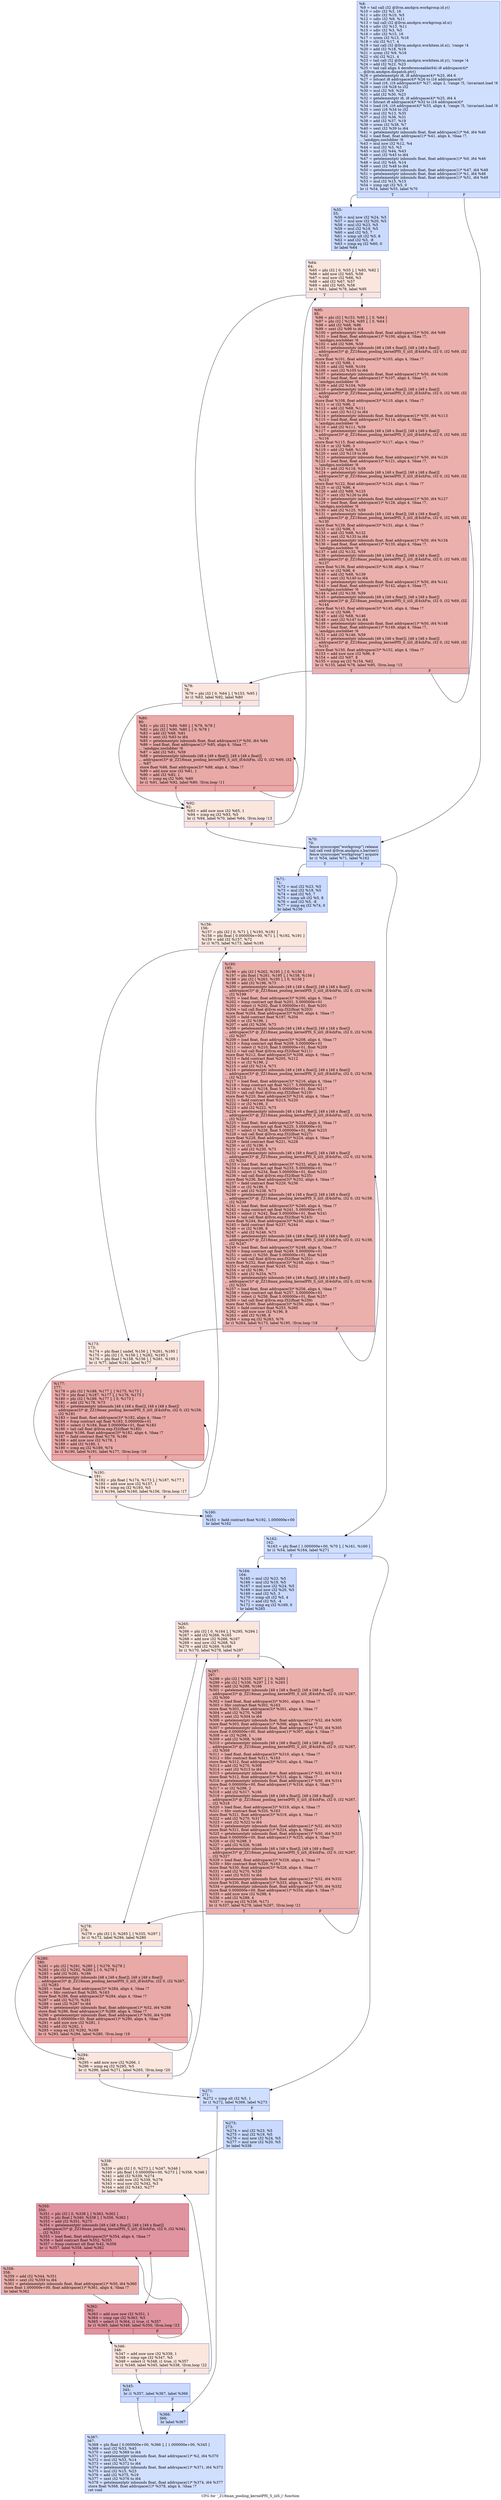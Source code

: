 digraph "CFG for '_Z18max_pooling_kernelPfS_S_iiiS_i' function" {
	label="CFG for '_Z18max_pooling_kernelPfS_S_iiiS_i' function";

	Node0x5d2f060 [shape=record,color="#3d50c3ff", style=filled, fillcolor="#96b7ff70",label="{%8:\l  %9 = tail call i32 @llvm.amdgcn.workgroup.id.y()\l  %10 = sdiv i32 %3, 16\l  %11 = sdiv i32 %10, %5\l  %12 = udiv i32 %9, %11\l  %13 = tail call i32 @llvm.amdgcn.workgroup.id.x()\l  %14 = udiv i32 %13, %11\l  %15 = sdiv i32 %3, %5\l  %16 = sdiv i32 %15, 16\l  %17 = urem i32 %13, %16\l  %18 = shl i32 %17, 4\l  %19 = tail call i32 @llvm.amdgcn.workitem.id.x(), !range !4\l  %20 = add i32 %18, %19\l  %21 = urem i32 %9, %16\l  %22 = shl i32 %21, 4\l  %23 = tail call i32 @llvm.amdgcn.workitem.id.y(), !range !4\l  %24 = add i32 %22, %23\l  %25 = tail call align 4 dereferenceable(64) i8 addrspace(4)*\l... @llvm.amdgcn.dispatch.ptr()\l  %26 = getelementptr i8, i8 addrspace(4)* %25, i64 6\l  %27 = bitcast i8 addrspace(4)* %26 to i16 addrspace(4)*\l  %28 = load i16, i16 addrspace(4)* %27, align 2, !range !5, !invariant.load !6\l  %29 = zext i16 %28 to i32\l  %30 = mul i32 %9, %29\l  %31 = add i32 %30, %23\l  %32 = getelementptr i8, i8 addrspace(4)* %25, i64 4\l  %33 = bitcast i8 addrspace(4)* %32 to i16 addrspace(4)*\l  %34 = load i16, i16 addrspace(4)* %33, align 4, !range !5, !invariant.load !6\l  %35 = zext i16 %34 to i32\l  %36 = mul i32 %13, %35\l  %37 = mul i32 %36, %31\l  %38 = add i32 %37, %19\l  %39 = urem i32 %38, %7\l  %40 = sext i32 %39 to i64\l  %41 = getelementptr inbounds float, float addrspace(1)* %6, i64 %40\l  %42 = load float, float addrspace(1)* %41, align 4, !tbaa !7,\l... !amdgpu.noclobber !6\l  %43 = mul nsw i32 %12, %4\l  %44 = mul i32 %3, %3\l  %45 = mul i32 %44, %43\l  %46 = sext i32 %45 to i64\l  %47 = getelementptr inbounds float, float addrspace(1)* %0, i64 %46\l  %48 = mul i32 %44, %14\l  %49 = sext i32 %48 to i64\l  %50 = getelementptr inbounds float, float addrspace(1)* %47, i64 %49\l  %51 = getelementptr inbounds float, float addrspace(1)* %1, i64 %46\l  %52 = getelementptr inbounds float, float addrspace(1)* %51, i64 %49\l  %53 = mul i32 %15, %15\l  %54 = icmp sgt i32 %5, 0\l  br i1 %54, label %55, label %70\l|{<s0>T|<s1>F}}"];
	Node0x5d2f060:s0 -> Node0x5d33c50;
	Node0x5d2f060:s1 -> Node0x5d33ce0;
	Node0x5d33c50 [shape=record,color="#3d50c3ff", style=filled, fillcolor="#88abfd70",label="{%55:\l55:                                               \l  %56 = mul nsw i32 %24, %5\l  %57 = mul nsw i32 %20, %5\l  %58 = mul i32 %23, %5\l  %59 = mul i32 %19, %5\l  %60 = and i32 %5, 7\l  %61 = icmp ult i32 %5, 8\l  %62 = and i32 %5, -8\l  %63 = icmp eq i32 %60, 0\l  br label %64\l}"];
	Node0x5d33c50 -> Node0x5d34330;
	Node0x5d34330 [shape=record,color="#3d50c3ff", style=filled, fillcolor="#f3c7b170",label="{%64:\l64:                                               \l  %65 = phi i32 [ 0, %55 ], [ %93, %92 ]\l  %66 = add nsw i32 %65, %56\l  %67 = mul nsw i32 %66, %3\l  %68 = add i32 %67, %57\l  %69 = add i32 %65, %58\l  br i1 %61, label %78, label %95\l|{<s0>T|<s1>F}}"];
	Node0x5d34330:s0 -> Node0x5d349b0;
	Node0x5d34330:s1 -> Node0x5d34a40;
	Node0x5d33ce0 [shape=record,color="#3d50c3ff", style=filled, fillcolor="#96b7ff70",label="{%70:\l70:                                               \l  fence syncscope(\"workgroup\") release\l  tail call void @llvm.amdgcn.s.barrier()\l  fence syncscope(\"workgroup\") acquire\l  br i1 %54, label %71, label %162\l|{<s0>T|<s1>F}}"];
	Node0x5d33ce0:s0 -> Node0x5d34e40;
	Node0x5d33ce0:s1 -> Node0x5d34ed0;
	Node0x5d34e40 [shape=record,color="#3d50c3ff", style=filled, fillcolor="#88abfd70",label="{%71:\l71:                                               \l  %72 = mul i32 %23, %5\l  %73 = mul i32 %19, %5\l  %74 = and i32 %5, 7\l  %75 = icmp ult i32 %5, 8\l  %76 = and i32 %5, -8\l  %77 = icmp eq i32 %74, 0\l  br label %156\l}"];
	Node0x5d34e40 -> Node0x5d35370;
	Node0x5d349b0 [shape=record,color="#3d50c3ff", style=filled, fillcolor="#f3c7b170",label="{%78:\l78:                                               \l  %79 = phi i32 [ 0, %64 ], [ %153, %95 ]\l  br i1 %63, label %92, label %80\l|{<s0>T|<s1>F}}"];
	Node0x5d349b0:s0 -> Node0x5d32170;
	Node0x5d349b0:s1 -> Node0x5d354e0;
	Node0x5d354e0 [shape=record,color="#b70d28ff", style=filled, fillcolor="#ca3b3770",label="{%80:\l80:                                               \l  %81 = phi i32 [ %89, %80 ], [ %79, %78 ]\l  %82 = phi i32 [ %90, %80 ], [ 0, %78 ]\l  %83 = add i32 %68, %81\l  %84 = sext i32 %83 to i64\l  %85 = getelementptr inbounds float, float addrspace(1)* %50, i64 %84\l  %86 = load float, float addrspace(1)* %85, align 4, !tbaa !7,\l... !amdgpu.noclobber !6\l  %87 = add i32 %81, %59\l  %88 = getelementptr inbounds [48 x [48 x float]], [48 x [48 x float]]\l... addrspace(3)* @_ZZ18max_pooling_kernelPfS_S_iiiS_iE4shFm, i32 0, i32 %69, i32\l... %87\l  store float %86, float addrspace(3)* %88, align 4, !tbaa !7\l  %89 = add nuw nsw i32 %81, 1\l  %90 = add i32 %82, 1\l  %91 = icmp eq i32 %90, %60\l  br i1 %91, label %92, label %80, !llvm.loop !11\l|{<s0>T|<s1>F}}"];
	Node0x5d354e0:s0 -> Node0x5d32170;
	Node0x5d354e0:s1 -> Node0x5d354e0;
	Node0x5d32170 [shape=record,color="#3d50c3ff", style=filled, fillcolor="#f3c7b170",label="{%92:\l92:                                               \l  %93 = add nuw nsw i32 %65, 1\l  %94 = icmp eq i32 %93, %5\l  br i1 %94, label %70, label %64, !llvm.loop !13\l|{<s0>T|<s1>F}}"];
	Node0x5d32170:s0 -> Node0x5d33ce0;
	Node0x5d32170:s1 -> Node0x5d34330;
	Node0x5d34a40 [shape=record,color="#3d50c3ff", style=filled, fillcolor="#d24b4070",label="{%95:\l95:                                               \l  %96 = phi i32 [ %153, %95 ], [ 0, %64 ]\l  %97 = phi i32 [ %154, %95 ], [ 0, %64 ]\l  %98 = add i32 %68, %96\l  %99 = sext i32 %98 to i64\l  %100 = getelementptr inbounds float, float addrspace(1)* %50, i64 %99\l  %101 = load float, float addrspace(1)* %100, align 4, !tbaa !7,\l... !amdgpu.noclobber !6\l  %102 = add i32 %96, %59\l  %103 = getelementptr inbounds [48 x [48 x float]], [48 x [48 x float]]\l... addrspace(3)* @_ZZ18max_pooling_kernelPfS_S_iiiS_iE4shFm, i32 0, i32 %69, i32\l... %102\l  store float %101, float addrspace(3)* %103, align 4, !tbaa !7\l  %104 = or i32 %96, 1\l  %105 = add i32 %68, %104\l  %106 = sext i32 %105 to i64\l  %107 = getelementptr inbounds float, float addrspace(1)* %50, i64 %106\l  %108 = load float, float addrspace(1)* %107, align 4, !tbaa !7,\l... !amdgpu.noclobber !6\l  %109 = add i32 %104, %59\l  %110 = getelementptr inbounds [48 x [48 x float]], [48 x [48 x float]]\l... addrspace(3)* @_ZZ18max_pooling_kernelPfS_S_iiiS_iE4shFm, i32 0, i32 %69, i32\l... %109\l  store float %108, float addrspace(3)* %110, align 4, !tbaa !7\l  %111 = or i32 %96, 2\l  %112 = add i32 %68, %111\l  %113 = sext i32 %112 to i64\l  %114 = getelementptr inbounds float, float addrspace(1)* %50, i64 %113\l  %115 = load float, float addrspace(1)* %114, align 4, !tbaa !7,\l... !amdgpu.noclobber !6\l  %116 = add i32 %111, %59\l  %117 = getelementptr inbounds [48 x [48 x float]], [48 x [48 x float]]\l... addrspace(3)* @_ZZ18max_pooling_kernelPfS_S_iiiS_iE4shFm, i32 0, i32 %69, i32\l... %116\l  store float %115, float addrspace(3)* %117, align 4, !tbaa !7\l  %118 = or i32 %96, 3\l  %119 = add i32 %68, %118\l  %120 = sext i32 %119 to i64\l  %121 = getelementptr inbounds float, float addrspace(1)* %50, i64 %120\l  %122 = load float, float addrspace(1)* %121, align 4, !tbaa !7,\l... !amdgpu.noclobber !6\l  %123 = add i32 %118, %59\l  %124 = getelementptr inbounds [48 x [48 x float]], [48 x [48 x float]]\l... addrspace(3)* @_ZZ18max_pooling_kernelPfS_S_iiiS_iE4shFm, i32 0, i32 %69, i32\l... %123\l  store float %122, float addrspace(3)* %124, align 4, !tbaa !7\l  %125 = or i32 %96, 4\l  %126 = add i32 %68, %125\l  %127 = sext i32 %126 to i64\l  %128 = getelementptr inbounds float, float addrspace(1)* %50, i64 %127\l  %129 = load float, float addrspace(1)* %128, align 4, !tbaa !7,\l... !amdgpu.noclobber !6\l  %130 = add i32 %125, %59\l  %131 = getelementptr inbounds [48 x [48 x float]], [48 x [48 x float]]\l... addrspace(3)* @_ZZ18max_pooling_kernelPfS_S_iiiS_iE4shFm, i32 0, i32 %69, i32\l... %130\l  store float %129, float addrspace(3)* %131, align 4, !tbaa !7\l  %132 = or i32 %96, 5\l  %133 = add i32 %68, %132\l  %134 = sext i32 %133 to i64\l  %135 = getelementptr inbounds float, float addrspace(1)* %50, i64 %134\l  %136 = load float, float addrspace(1)* %135, align 4, !tbaa !7,\l... !amdgpu.noclobber !6\l  %137 = add i32 %132, %59\l  %138 = getelementptr inbounds [48 x [48 x float]], [48 x [48 x float]]\l... addrspace(3)* @_ZZ18max_pooling_kernelPfS_S_iiiS_iE4shFm, i32 0, i32 %69, i32\l... %137\l  store float %136, float addrspace(3)* %138, align 4, !tbaa !7\l  %139 = or i32 %96, 6\l  %140 = add i32 %68, %139\l  %141 = sext i32 %140 to i64\l  %142 = getelementptr inbounds float, float addrspace(1)* %50, i64 %141\l  %143 = load float, float addrspace(1)* %142, align 4, !tbaa !7,\l... !amdgpu.noclobber !6\l  %144 = add i32 %139, %59\l  %145 = getelementptr inbounds [48 x [48 x float]], [48 x [48 x float]]\l... addrspace(3)* @_ZZ18max_pooling_kernelPfS_S_iiiS_iE4shFm, i32 0, i32 %69, i32\l... %144\l  store float %143, float addrspace(3)* %145, align 4, !tbaa !7\l  %146 = or i32 %96, 7\l  %147 = add i32 %68, %146\l  %148 = sext i32 %147 to i64\l  %149 = getelementptr inbounds float, float addrspace(1)* %50, i64 %148\l  %150 = load float, float addrspace(1)* %149, align 4, !tbaa !7,\l... !amdgpu.noclobber !6\l  %151 = add i32 %146, %59\l  %152 = getelementptr inbounds [48 x [48 x float]], [48 x [48 x float]]\l... addrspace(3)* @_ZZ18max_pooling_kernelPfS_S_iiiS_iE4shFm, i32 0, i32 %69, i32\l... %151\l  store float %150, float addrspace(3)* %152, align 4, !tbaa !7\l  %153 = add nuw nsw i32 %96, 8\l  %154 = add i32 %97, 8\l  %155 = icmp eq i32 %154, %62\l  br i1 %155, label %78, label %95, !llvm.loop !15\l|{<s0>T|<s1>F}}"];
	Node0x5d34a40:s0 -> Node0x5d349b0;
	Node0x5d34a40:s1 -> Node0x5d34a40;
	Node0x5d35370 [shape=record,color="#3d50c3ff", style=filled, fillcolor="#f3c7b170",label="{%156:\l156:                                              \l  %157 = phi i32 [ 0, %71 ], [ %193, %191 ]\l  %158 = phi float [ 0.000000e+00, %71 ], [ %192, %191 ]\l  %159 = add i32 %157, %72\l  br i1 %75, label %173, label %195\l|{<s0>T|<s1>F}}"];
	Node0x5d35370:s0 -> Node0x5d3a500;
	Node0x5d35370:s1 -> Node0x5d3a590;
	Node0x5d3a6d0 [shape=record,color="#3d50c3ff", style=filled, fillcolor="#88abfd70",label="{%160:\l160:                                              \l  %161 = fadd contract float %192, 1.000000e+00\l  br label %162\l}"];
	Node0x5d3a6d0 -> Node0x5d34ed0;
	Node0x5d34ed0 [shape=record,color="#3d50c3ff", style=filled, fillcolor="#96b7ff70",label="{%162:\l162:                                              \l  %163 = phi float [ 1.000000e+00, %70 ], [ %161, %160 ]\l  br i1 %54, label %164, label %271\l|{<s0>T|<s1>F}}"];
	Node0x5d34ed0:s0 -> Node0x5d3a910;
	Node0x5d34ed0:s1 -> Node0x5d3a960;
	Node0x5d3a910 [shape=record,color="#3d50c3ff", style=filled, fillcolor="#88abfd70",label="{%164:\l164:                                              \l  %165 = mul i32 %23, %5\l  %166 = mul i32 %19, %5\l  %167 = mul nsw i32 %24, %5\l  %168 = mul nsw i32 %20, %5\l  %169 = and i32 %5, 3\l  %170 = icmp ult i32 %5, 4\l  %171 = and i32 %5, -4\l  %172 = icmp eq i32 %169, 0\l  br label %265\l}"];
	Node0x5d3a910 -> Node0x5d3af20;
	Node0x5d3a500 [shape=record,color="#3d50c3ff", style=filled, fillcolor="#f3c7b170",label="{%173:\l173:                                              \l  %174 = phi float [ undef, %156 ], [ %261, %195 ]\l  %175 = phi i32 [ 0, %156 ], [ %262, %195 ]\l  %176 = phi float [ %158, %156 ], [ %261, %195 ]\l  br i1 %77, label %191, label %177\l|{<s0>T|<s1>F}}"];
	Node0x5d3a500:s0 -> Node0x5d36c80;
	Node0x5d3a500:s1 -> Node0x5d3b290;
	Node0x5d3b290 [shape=record,color="#b70d28ff", style=filled, fillcolor="#ca3b3770",label="{%177:\l177:                                              \l  %178 = phi i32 [ %188, %177 ], [ %175, %173 ]\l  %179 = phi float [ %187, %177 ], [ %176, %173 ]\l  %180 = phi i32 [ %189, %177 ], [ 0, %173 ]\l  %181 = add i32 %178, %73\l  %182 = getelementptr inbounds [48 x [48 x float]], [48 x [48 x float]]\l... addrspace(3)* @_ZZ18max_pooling_kernelPfS_S_iiiS_iE4shFm, i32 0, i32 %159,\l... i32 %181\l  %183 = load float, float addrspace(3)* %182, align 4, !tbaa !7\l  %184 = fcmp contract ogt float %183, 5.000000e+01\l  %185 = select i1 %184, float 5.000000e+01, float %183\l  %186 = tail call float @llvm.exp.f32(float %185)\l  store float %186, float addrspace(3)* %182, align 4, !tbaa !7\l  %187 = fadd contract float %179, %186\l  %188 = add nuw nsw i32 %178, 1\l  %189 = add i32 %180, 1\l  %190 = icmp eq i32 %189, %74\l  br i1 %190, label %191, label %177, !llvm.loop !16\l|{<s0>T|<s1>F}}"];
	Node0x5d3b290:s0 -> Node0x5d36c80;
	Node0x5d3b290:s1 -> Node0x5d3b290;
	Node0x5d36c80 [shape=record,color="#3d50c3ff", style=filled, fillcolor="#f3c7b170",label="{%191:\l191:                                              \l  %192 = phi float [ %174, %173 ], [ %187, %177 ]\l  %193 = add nuw nsw i32 %157, 1\l  %194 = icmp eq i32 %193, %5\l  br i1 %194, label %160, label %156, !llvm.loop !17\l|{<s0>T|<s1>F}}"];
	Node0x5d36c80:s0 -> Node0x5d3a6d0;
	Node0x5d36c80:s1 -> Node0x5d35370;
	Node0x5d3a590 [shape=record,color="#3d50c3ff", style=filled, fillcolor="#d24b4070",label="{%195:\l195:                                              \l  %196 = phi i32 [ %262, %195 ], [ 0, %156 ]\l  %197 = phi float [ %261, %195 ], [ %158, %156 ]\l  %198 = phi i32 [ %263, %195 ], [ 0, %156 ]\l  %199 = add i32 %196, %73\l  %200 = getelementptr inbounds [48 x [48 x float]], [48 x [48 x float]]\l... addrspace(3)* @_ZZ18max_pooling_kernelPfS_S_iiiS_iE4shFm, i32 0, i32 %159,\l... i32 %199\l  %201 = load float, float addrspace(3)* %200, align 4, !tbaa !7\l  %202 = fcmp contract ogt float %201, 5.000000e+01\l  %203 = select i1 %202, float 5.000000e+01, float %201\l  %204 = tail call float @llvm.exp.f32(float %203)\l  store float %204, float addrspace(3)* %200, align 4, !tbaa !7\l  %205 = fadd contract float %197, %204\l  %206 = or i32 %196, 1\l  %207 = add i32 %206, %73\l  %208 = getelementptr inbounds [48 x [48 x float]], [48 x [48 x float]]\l... addrspace(3)* @_ZZ18max_pooling_kernelPfS_S_iiiS_iE4shFm, i32 0, i32 %159,\l... i32 %207\l  %209 = load float, float addrspace(3)* %208, align 4, !tbaa !7\l  %210 = fcmp contract ogt float %209, 5.000000e+01\l  %211 = select i1 %210, float 5.000000e+01, float %209\l  %212 = tail call float @llvm.exp.f32(float %211)\l  store float %212, float addrspace(3)* %208, align 4, !tbaa !7\l  %213 = fadd contract float %205, %212\l  %214 = or i32 %196, 2\l  %215 = add i32 %214, %73\l  %216 = getelementptr inbounds [48 x [48 x float]], [48 x [48 x float]]\l... addrspace(3)* @_ZZ18max_pooling_kernelPfS_S_iiiS_iE4shFm, i32 0, i32 %159,\l... i32 %215\l  %217 = load float, float addrspace(3)* %216, align 4, !tbaa !7\l  %218 = fcmp contract ogt float %217, 5.000000e+01\l  %219 = select i1 %218, float 5.000000e+01, float %217\l  %220 = tail call float @llvm.exp.f32(float %219)\l  store float %220, float addrspace(3)* %216, align 4, !tbaa !7\l  %221 = fadd contract float %213, %220\l  %222 = or i32 %196, 3\l  %223 = add i32 %222, %73\l  %224 = getelementptr inbounds [48 x [48 x float]], [48 x [48 x float]]\l... addrspace(3)* @_ZZ18max_pooling_kernelPfS_S_iiiS_iE4shFm, i32 0, i32 %159,\l... i32 %223\l  %225 = load float, float addrspace(3)* %224, align 4, !tbaa !7\l  %226 = fcmp contract ogt float %225, 5.000000e+01\l  %227 = select i1 %226, float 5.000000e+01, float %225\l  %228 = tail call float @llvm.exp.f32(float %227)\l  store float %228, float addrspace(3)* %224, align 4, !tbaa !7\l  %229 = fadd contract float %221, %228\l  %230 = or i32 %196, 4\l  %231 = add i32 %230, %73\l  %232 = getelementptr inbounds [48 x [48 x float]], [48 x [48 x float]]\l... addrspace(3)* @_ZZ18max_pooling_kernelPfS_S_iiiS_iE4shFm, i32 0, i32 %159,\l... i32 %231\l  %233 = load float, float addrspace(3)* %232, align 4, !tbaa !7\l  %234 = fcmp contract ogt float %233, 5.000000e+01\l  %235 = select i1 %234, float 5.000000e+01, float %233\l  %236 = tail call float @llvm.exp.f32(float %235)\l  store float %236, float addrspace(3)* %232, align 4, !tbaa !7\l  %237 = fadd contract float %229, %236\l  %238 = or i32 %196, 5\l  %239 = add i32 %238, %73\l  %240 = getelementptr inbounds [48 x [48 x float]], [48 x [48 x float]]\l... addrspace(3)* @_ZZ18max_pooling_kernelPfS_S_iiiS_iE4shFm, i32 0, i32 %159,\l... i32 %239\l  %241 = load float, float addrspace(3)* %240, align 4, !tbaa !7\l  %242 = fcmp contract ogt float %241, 5.000000e+01\l  %243 = select i1 %242, float 5.000000e+01, float %241\l  %244 = tail call float @llvm.exp.f32(float %243)\l  store float %244, float addrspace(3)* %240, align 4, !tbaa !7\l  %245 = fadd contract float %237, %244\l  %246 = or i32 %196, 6\l  %247 = add i32 %246, %73\l  %248 = getelementptr inbounds [48 x [48 x float]], [48 x [48 x float]]\l... addrspace(3)* @_ZZ18max_pooling_kernelPfS_S_iiiS_iE4shFm, i32 0, i32 %159,\l... i32 %247\l  %249 = load float, float addrspace(3)* %248, align 4, !tbaa !7\l  %250 = fcmp contract ogt float %249, 5.000000e+01\l  %251 = select i1 %250, float 5.000000e+01, float %249\l  %252 = tail call float @llvm.exp.f32(float %251)\l  store float %252, float addrspace(3)* %248, align 4, !tbaa !7\l  %253 = fadd contract float %245, %252\l  %254 = or i32 %196, 7\l  %255 = add i32 %254, %73\l  %256 = getelementptr inbounds [48 x [48 x float]], [48 x [48 x float]]\l... addrspace(3)* @_ZZ18max_pooling_kernelPfS_S_iiiS_iE4shFm, i32 0, i32 %159,\l... i32 %255\l  %257 = load float, float addrspace(3)* %256, align 4, !tbaa !7\l  %258 = fcmp contract ogt float %257, 5.000000e+01\l  %259 = select i1 %258, float 5.000000e+01, float %257\l  %260 = tail call float @llvm.exp.f32(float %259)\l  store float %260, float addrspace(3)* %256, align 4, !tbaa !7\l  %261 = fadd contract float %253, %260\l  %262 = add nuw nsw i32 %196, 8\l  %263 = add i32 %198, 8\l  %264 = icmp eq i32 %263, %76\l  br i1 %264, label %173, label %195, !llvm.loop !18\l|{<s0>T|<s1>F}}"];
	Node0x5d3a590:s0 -> Node0x5d3a500;
	Node0x5d3a590:s1 -> Node0x5d3a590;
	Node0x5d3af20 [shape=record,color="#3d50c3ff", style=filled, fillcolor="#f3c7b170",label="{%265:\l265:                                              \l  %266 = phi i32 [ 0, %164 ], [ %295, %294 ]\l  %267 = add i32 %266, %165\l  %268 = add nsw i32 %266, %167\l  %269 = mul nsw i32 %268, %3\l  %270 = add i32 %269, %168\l  br i1 %170, label %278, label %297\l|{<s0>T|<s1>F}}"];
	Node0x5d3af20:s0 -> Node0x5d38700;
	Node0x5d3af20:s1 -> Node0x5d40290;
	Node0x5d3a960 [shape=record,color="#3d50c3ff", style=filled, fillcolor="#96b7ff70",label="{%271:\l271:                                              \l  %272 = icmp slt i32 %5, 1\l  br i1 %272, label %366, label %273\l|{<s0>T|<s1>F}}"];
	Node0x5d3a960:s0 -> Node0x5d40460;
	Node0x5d3a960:s1 -> Node0x5d404b0;
	Node0x5d404b0 [shape=record,color="#3d50c3ff", style=filled, fillcolor="#88abfd70",label="{%273:\l273:                                              \l  %274 = mul i32 %23, %5\l  %275 = mul i32 %19, %5\l  %276 = mul nsw i32 %24, %5\l  %277 = mul nsw i32 %20, %5\l  br label %338\l}"];
	Node0x5d404b0 -> Node0x5d40830;
	Node0x5d38700 [shape=record,color="#3d50c3ff", style=filled, fillcolor="#f3c7b170",label="{%278:\l278:                                              \l  %279 = phi i32 [ 0, %265 ], [ %335, %297 ]\l  br i1 %172, label %294, label %280\l|{<s0>T|<s1>F}}"];
	Node0x5d38700:s0 -> Node0x5d385c0;
	Node0x5d38700:s1 -> Node0x5d409a0;
	Node0x5d409a0 [shape=record,color="#b70d28ff", style=filled, fillcolor="#ca3b3770",label="{%280:\l280:                                              \l  %281 = phi i32 [ %291, %280 ], [ %279, %278 ]\l  %282 = phi i32 [ %292, %280 ], [ 0, %278 ]\l  %283 = add i32 %281, %166\l  %284 = getelementptr inbounds [48 x [48 x float]], [48 x [48 x float]]\l... addrspace(3)* @_ZZ18max_pooling_kernelPfS_S_iiiS_iE4shFm, i32 0, i32 %267,\l... i32 %283\l  %285 = load float, float addrspace(3)* %284, align 4, !tbaa !7\l  %286 = fdiv contract float %285, %163\l  store float %286, float addrspace(3)* %284, align 4, !tbaa !7\l  %287 = add i32 %270, %281\l  %288 = sext i32 %287 to i64\l  %289 = getelementptr inbounds float, float addrspace(1)* %52, i64 %288\l  store float %286, float addrspace(1)* %289, align 4, !tbaa !7\l  %290 = getelementptr inbounds float, float addrspace(1)* %50, i64 %288\l  store float 0.000000e+00, float addrspace(1)* %290, align 4, !tbaa !7\l  %291 = add nuw nsw i32 %281, 1\l  %292 = add i32 %282, 1\l  %293 = icmp eq i32 %292, %169\l  br i1 %293, label %294, label %280, !llvm.loop !19\l|{<s0>T|<s1>F}}"];
	Node0x5d409a0:s0 -> Node0x5d385c0;
	Node0x5d409a0:s1 -> Node0x5d409a0;
	Node0x5d385c0 [shape=record,color="#3d50c3ff", style=filled, fillcolor="#f3c7b170",label="{%294:\l294:                                              \l  %295 = add nuw nsw i32 %266, 1\l  %296 = icmp eq i32 %295, %5\l  br i1 %296, label %271, label %265, !llvm.loop !20\l|{<s0>T|<s1>F}}"];
	Node0x5d385c0:s0 -> Node0x5d3a960;
	Node0x5d385c0:s1 -> Node0x5d3af20;
	Node0x5d40290 [shape=record,color="#3d50c3ff", style=filled, fillcolor="#d24b4070",label="{%297:\l297:                                              \l  %298 = phi i32 [ %335, %297 ], [ 0, %265 ]\l  %299 = phi i32 [ %336, %297 ], [ 0, %265 ]\l  %300 = add i32 %298, %166\l  %301 = getelementptr inbounds [48 x [48 x float]], [48 x [48 x float]]\l... addrspace(3)* @_ZZ18max_pooling_kernelPfS_S_iiiS_iE4shFm, i32 0, i32 %267,\l... i32 %300\l  %302 = load float, float addrspace(3)* %301, align 4, !tbaa !7\l  %303 = fdiv contract float %302, %163\l  store float %303, float addrspace(3)* %301, align 4, !tbaa !7\l  %304 = add i32 %270, %298\l  %305 = sext i32 %304 to i64\l  %306 = getelementptr inbounds float, float addrspace(1)* %52, i64 %305\l  store float %303, float addrspace(1)* %306, align 4, !tbaa !7\l  %307 = getelementptr inbounds float, float addrspace(1)* %50, i64 %305\l  store float 0.000000e+00, float addrspace(1)* %307, align 4, !tbaa !7\l  %308 = or i32 %298, 1\l  %309 = add i32 %308, %166\l  %310 = getelementptr inbounds [48 x [48 x float]], [48 x [48 x float]]\l... addrspace(3)* @_ZZ18max_pooling_kernelPfS_S_iiiS_iE4shFm, i32 0, i32 %267,\l... i32 %309\l  %311 = load float, float addrspace(3)* %310, align 4, !tbaa !7\l  %312 = fdiv contract float %311, %163\l  store float %312, float addrspace(3)* %310, align 4, !tbaa !7\l  %313 = add i32 %270, %308\l  %314 = sext i32 %313 to i64\l  %315 = getelementptr inbounds float, float addrspace(1)* %52, i64 %314\l  store float %312, float addrspace(1)* %315, align 4, !tbaa !7\l  %316 = getelementptr inbounds float, float addrspace(1)* %50, i64 %314\l  store float 0.000000e+00, float addrspace(1)* %316, align 4, !tbaa !7\l  %317 = or i32 %298, 2\l  %318 = add i32 %317, %166\l  %319 = getelementptr inbounds [48 x [48 x float]], [48 x [48 x float]]\l... addrspace(3)* @_ZZ18max_pooling_kernelPfS_S_iiiS_iE4shFm, i32 0, i32 %267,\l... i32 %318\l  %320 = load float, float addrspace(3)* %319, align 4, !tbaa !7\l  %321 = fdiv contract float %320, %163\l  store float %321, float addrspace(3)* %319, align 4, !tbaa !7\l  %322 = add i32 %270, %317\l  %323 = sext i32 %322 to i64\l  %324 = getelementptr inbounds float, float addrspace(1)* %52, i64 %323\l  store float %321, float addrspace(1)* %324, align 4, !tbaa !7\l  %325 = getelementptr inbounds float, float addrspace(1)* %50, i64 %323\l  store float 0.000000e+00, float addrspace(1)* %325, align 4, !tbaa !7\l  %326 = or i32 %298, 3\l  %327 = add i32 %326, %166\l  %328 = getelementptr inbounds [48 x [48 x float]], [48 x [48 x float]]\l... addrspace(3)* @_ZZ18max_pooling_kernelPfS_S_iiiS_iE4shFm, i32 0, i32 %267,\l... i32 %327\l  %329 = load float, float addrspace(3)* %328, align 4, !tbaa !7\l  %330 = fdiv contract float %329, %163\l  store float %330, float addrspace(3)* %328, align 4, !tbaa !7\l  %331 = add i32 %270, %326\l  %332 = sext i32 %331 to i64\l  %333 = getelementptr inbounds float, float addrspace(1)* %52, i64 %332\l  store float %330, float addrspace(1)* %333, align 4, !tbaa !7\l  %334 = getelementptr inbounds float, float addrspace(1)* %50, i64 %332\l  store float 0.000000e+00, float addrspace(1)* %334, align 4, !tbaa !7\l  %335 = add nuw nsw i32 %298, 4\l  %336 = add i32 %299, 4\l  %337 = icmp eq i32 %336, %171\l  br i1 %337, label %278, label %297, !llvm.loop !21\l|{<s0>T|<s1>F}}"];
	Node0x5d40290:s0 -> Node0x5d38700;
	Node0x5d40290:s1 -> Node0x5d40290;
	Node0x5d40830 [shape=record,color="#3d50c3ff", style=filled, fillcolor="#f3c7b170",label="{%338:\l338:                                              \l  %339 = phi i32 [ 0, %273 ], [ %347, %346 ]\l  %340 = phi float [ 0.000000e+00, %273 ], [ %356, %346 ]\l  %341 = add i32 %339, %274\l  %342 = add nsw i32 %339, %276\l  %343 = mul nsw i32 %342, %3\l  %344 = add i32 %343, %277\l  br label %350\l}"];
	Node0x5d40830 -> Node0x5d44cb0;
	Node0x5d44db0 [shape=record,color="#3d50c3ff", style=filled, fillcolor="#88abfd70",label="{%345:\l345:                                              \l  br i1 %357, label %367, label %366\l|{<s0>T|<s1>F}}"];
	Node0x5d44db0:s0 -> Node0x5d44e40;
	Node0x5d44db0:s1 -> Node0x5d40460;
	Node0x5d309f0 [shape=record,color="#3d50c3ff", style=filled, fillcolor="#f3c7b170",label="{%346:\l346:                                              \l  %347 = add nuw nsw i32 %339, 1\l  %348 = icmp sge i32 %347, %5\l  %349 = select i1 %348, i1 true, i1 %357\l  br i1 %349, label %345, label %338, !llvm.loop !22\l|{<s0>T|<s1>F}}"];
	Node0x5d309f0:s0 -> Node0x5d44db0;
	Node0x5d309f0:s1 -> Node0x5d40830;
	Node0x5d44cb0 [shape=record,color="#b70d28ff", style=filled, fillcolor="#b70d2870",label="{%350:\l350:                                              \l  %351 = phi i32 [ 0, %338 ], [ %363, %362 ]\l  %352 = phi float [ %340, %338 ], [ %356, %362 ]\l  %353 = add i32 %351, %275\l  %354 = getelementptr inbounds [48 x [48 x float]], [48 x [48 x float]]\l... addrspace(3)* @_ZZ18max_pooling_kernelPfS_S_iiiS_iE4shFm, i32 0, i32 %341,\l... i32 %353\l  %355 = load float, float addrspace(3)* %354, align 4, !tbaa !7\l  %356 = fadd contract float %352, %355\l  %357 = fcmp contract olt float %42, %356\l  br i1 %357, label %358, label %362\l|{<s0>T|<s1>F}}"];
	Node0x5d44cb0:s0 -> Node0x5d45540;
	Node0x5d44cb0:s1 -> Node0x5d452c0;
	Node0x5d45540 [shape=record,color="#3d50c3ff", style=filled, fillcolor="#d24b4070",label="{%358:\l358:                                              \l  %359 = add i32 %344, %351\l  %360 = sext i32 %359 to i64\l  %361 = getelementptr inbounds float, float addrspace(1)* %50, i64 %360\l  store float 1.000000e+00, float addrspace(1)* %361, align 4, !tbaa !7\l  br label %362\l}"];
	Node0x5d45540 -> Node0x5d452c0;
	Node0x5d452c0 [shape=record,color="#b70d28ff", style=filled, fillcolor="#b70d2870",label="{%362:\l362:                                              \l  %363 = add nuw nsw i32 %351, 1\l  %364 = icmp sge i32 %363, %5\l  %365 = select i1 %364, i1 true, i1 %357\l  br i1 %365, label %346, label %350, !llvm.loop !23\l|{<s0>T|<s1>F}}"];
	Node0x5d452c0:s0 -> Node0x5d309f0;
	Node0x5d452c0:s1 -> Node0x5d44cb0;
	Node0x5d40460 [shape=record,color="#3d50c3ff", style=filled, fillcolor="#88abfd70",label="{%366:\l366:                                              \l  br label %367\l}"];
	Node0x5d40460 -> Node0x5d44e40;
	Node0x5d44e40 [shape=record,color="#3d50c3ff", style=filled, fillcolor="#96b7ff70",label="{%367:\l367:                                              \l  %368 = phi float [ 0.000000e+00, %366 ], [ 1.000000e+00, %345 ]\l  %369 = mul i32 %53, %43\l  %370 = sext i32 %369 to i64\l  %371 = getelementptr inbounds float, float addrspace(1)* %2, i64 %370\l  %372 = mul i32 %53, %14\l  %373 = sext i32 %372 to i64\l  %374 = getelementptr inbounds float, float addrspace(1)* %371, i64 %373\l  %375 = mul i32 %15, %23\l  %376 = add i32 %375, %19\l  %377 = zext i32 %376 to i64\l  %378 = getelementptr inbounds float, float addrspace(1)* %374, i64 %377\l  store float %368, float addrspace(1)* %378, align 4, !tbaa !7\l  ret void\l}"];
}
